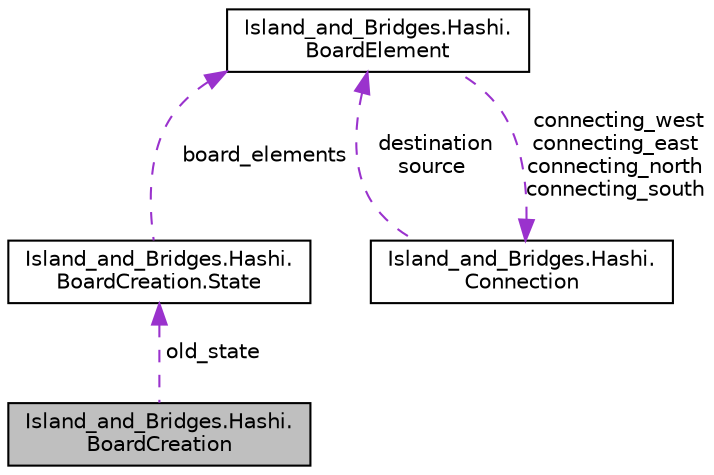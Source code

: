 digraph "Island_and_Bridges.Hashi.BoardCreation"
{
  edge [fontname="Helvetica",fontsize="10",labelfontname="Helvetica",labelfontsize="10"];
  node [fontname="Helvetica",fontsize="10",shape=record];
  Node1 [label="Island_and_Bridges.Hashi.\lBoardCreation",height=0.2,width=0.4,color="black", fillcolor="grey75", style="filled", fontcolor="black"];
  Node2 -> Node1 [dir="back",color="darkorchid3",fontsize="10",style="dashed",label=" old_state" ,fontname="Helvetica"];
  Node2 [label="Island_and_Bridges.Hashi.\lBoardCreation.State",height=0.2,width=0.4,color="black", fillcolor="white", style="filled",URL="$class_island__and___bridges_1_1_hashi_1_1_board_creation_1_1_state.html"];
  Node3 -> Node2 [dir="back",color="darkorchid3",fontsize="10",style="dashed",label=" board_elements" ,fontname="Helvetica"];
  Node3 [label="Island_and_Bridges.Hashi.\lBoardElement",height=0.2,width=0.4,color="black", fillcolor="white", style="filled",URL="$class_island__and___bridges_1_1_hashi_1_1_board_element.html"];
  Node4 -> Node3 [dir="back",color="darkorchid3",fontsize="10",style="dashed",label=" connecting_west\nconnecting_east\nconnecting_north\nconnecting_south" ,fontname="Helvetica"];
  Node4 [label="Island_and_Bridges.Hashi.\lConnection",height=0.2,width=0.4,color="black", fillcolor="white", style="filled",URL="$class_island__and___bridges_1_1_hashi_1_1_connection.html"];
  Node3 -> Node4 [dir="back",color="darkorchid3",fontsize="10",style="dashed",label=" destination\nsource" ,fontname="Helvetica"];
}
